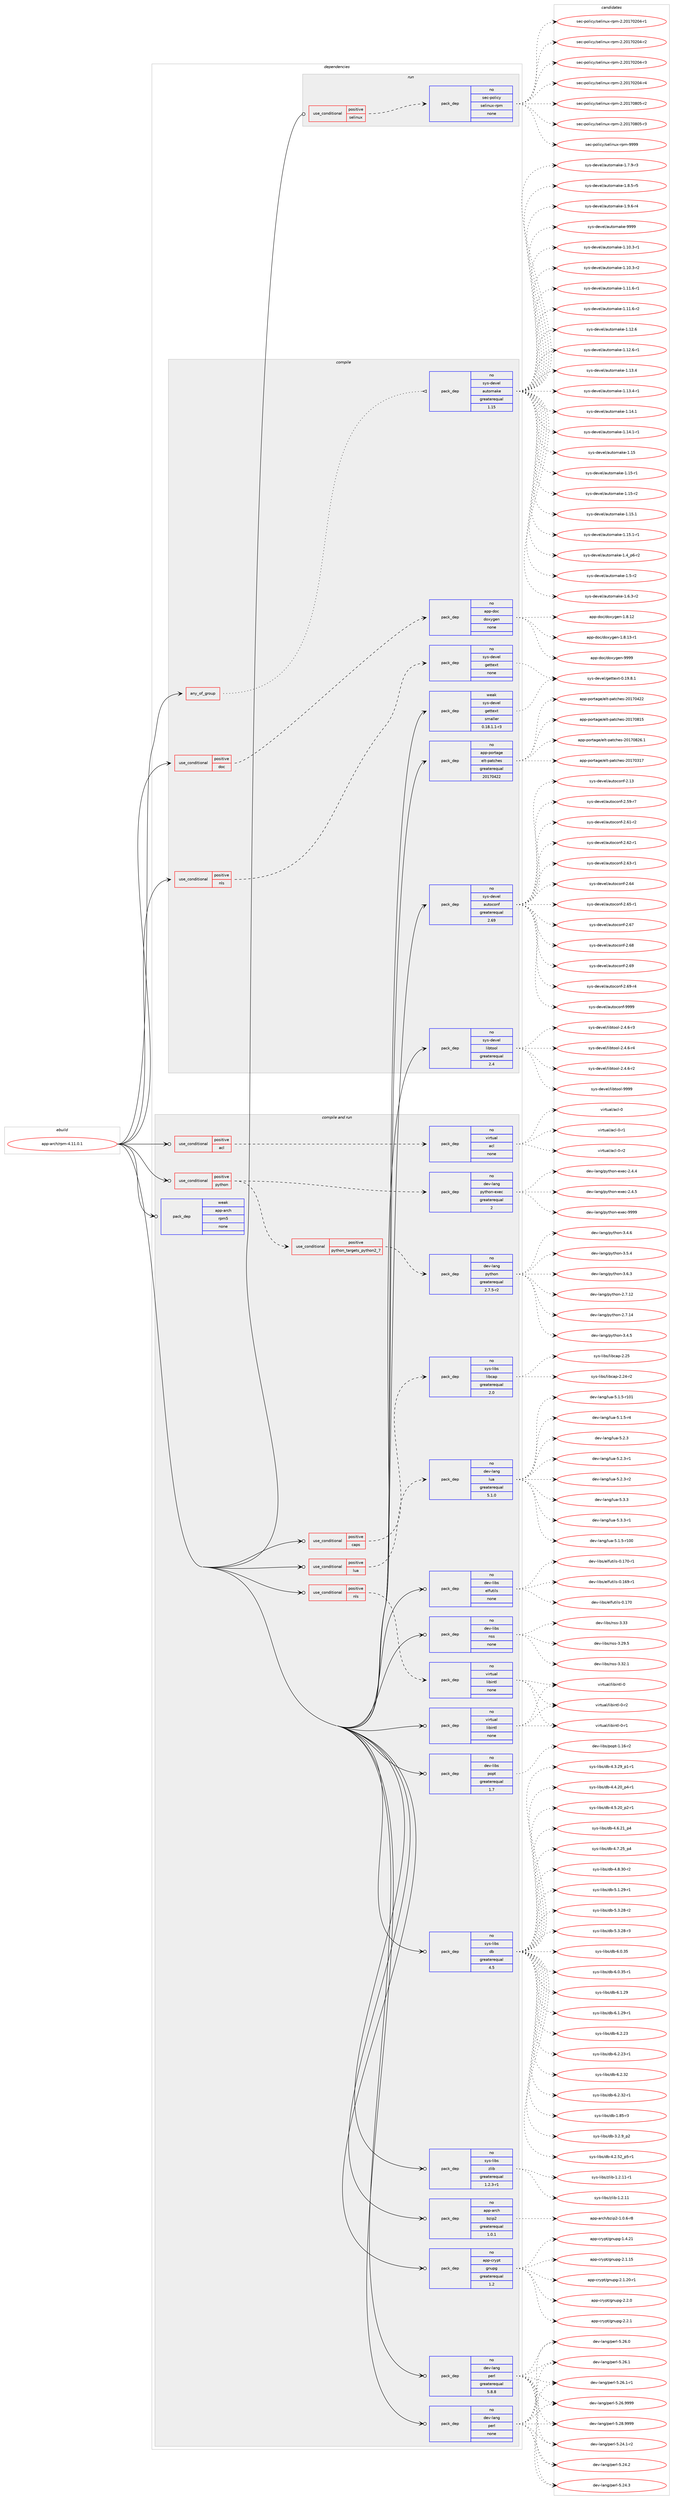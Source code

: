 digraph prolog {

# *************
# Graph options
# *************

newrank=true;
concentrate=true;
compound=true;
graph [rankdir=LR,fontname=Helvetica,fontsize=10,ranksep=1.5];#, ranksep=2.5, nodesep=0.2];
edge  [arrowhead=vee];
node  [fontname=Helvetica,fontsize=10];

# **********
# The ebuild
# **********

subgraph cluster_leftcol {
color=gray;
rank=same;
label=<<i>ebuild</i>>;
id [label="app-arch/rpm-4.11.0.1", color=red, width=4, href="../app-arch/rpm-4.11.0.1.svg"];
}

# ****************
# The dependencies
# ****************

subgraph cluster_midcol {
color=gray;
label=<<i>dependencies</i>>;
subgraph cluster_compile {
fillcolor="#eeeeee";
style=filled;
label=<<i>compile</i>>;
subgraph any150 {
dependency8577 [label=<<TABLE BORDER="0" CELLBORDER="1" CELLSPACING="0" CELLPADDING="4"><TR><TD CELLPADDING="10">any_of_group</TD></TR></TABLE>>, shape=none, color=red];subgraph pack6066 {
dependency8578 [label=<<TABLE BORDER="0" CELLBORDER="1" CELLSPACING="0" CELLPADDING="4" WIDTH="220"><TR><TD ROWSPAN="6" CELLPADDING="30">pack_dep</TD></TR><TR><TD WIDTH="110">no</TD></TR><TR><TD>sys-devel</TD></TR><TR><TD>automake</TD></TR><TR><TD>greaterequal</TD></TR><TR><TD>1.15</TD></TR></TABLE>>, shape=none, color=blue];
}
dependency8577:e -> dependency8578:w [weight=20,style="dotted",arrowhead="oinv"];
}
id:e -> dependency8577:w [weight=20,style="solid",arrowhead="vee"];
subgraph cond2357 {
dependency8579 [label=<<TABLE BORDER="0" CELLBORDER="1" CELLSPACING="0" CELLPADDING="4"><TR><TD ROWSPAN="3" CELLPADDING="10">use_conditional</TD></TR><TR><TD>positive</TD></TR><TR><TD>doc</TD></TR></TABLE>>, shape=none, color=red];
subgraph pack6067 {
dependency8580 [label=<<TABLE BORDER="0" CELLBORDER="1" CELLSPACING="0" CELLPADDING="4" WIDTH="220"><TR><TD ROWSPAN="6" CELLPADDING="30">pack_dep</TD></TR><TR><TD WIDTH="110">no</TD></TR><TR><TD>app-doc</TD></TR><TR><TD>doxygen</TD></TR><TR><TD>none</TD></TR><TR><TD></TD></TR></TABLE>>, shape=none, color=blue];
}
dependency8579:e -> dependency8580:w [weight=20,style="dashed",arrowhead="vee"];
}
id:e -> dependency8579:w [weight=20,style="solid",arrowhead="vee"];
subgraph cond2358 {
dependency8581 [label=<<TABLE BORDER="0" CELLBORDER="1" CELLSPACING="0" CELLPADDING="4"><TR><TD ROWSPAN="3" CELLPADDING="10">use_conditional</TD></TR><TR><TD>positive</TD></TR><TR><TD>nls</TD></TR></TABLE>>, shape=none, color=red];
subgraph pack6068 {
dependency8582 [label=<<TABLE BORDER="0" CELLBORDER="1" CELLSPACING="0" CELLPADDING="4" WIDTH="220"><TR><TD ROWSPAN="6" CELLPADDING="30">pack_dep</TD></TR><TR><TD WIDTH="110">no</TD></TR><TR><TD>sys-devel</TD></TR><TR><TD>gettext</TD></TR><TR><TD>none</TD></TR><TR><TD></TD></TR></TABLE>>, shape=none, color=blue];
}
dependency8581:e -> dependency8582:w [weight=20,style="dashed",arrowhead="vee"];
}
id:e -> dependency8581:w [weight=20,style="solid",arrowhead="vee"];
subgraph pack6069 {
dependency8583 [label=<<TABLE BORDER="0" CELLBORDER="1" CELLSPACING="0" CELLPADDING="4" WIDTH="220"><TR><TD ROWSPAN="6" CELLPADDING="30">pack_dep</TD></TR><TR><TD WIDTH="110">no</TD></TR><TR><TD>app-portage</TD></TR><TR><TD>elt-patches</TD></TR><TR><TD>greaterequal</TD></TR><TR><TD>20170422</TD></TR></TABLE>>, shape=none, color=blue];
}
id:e -> dependency8583:w [weight=20,style="solid",arrowhead="vee"];
subgraph pack6070 {
dependency8584 [label=<<TABLE BORDER="0" CELLBORDER="1" CELLSPACING="0" CELLPADDING="4" WIDTH="220"><TR><TD ROWSPAN="6" CELLPADDING="30">pack_dep</TD></TR><TR><TD WIDTH="110">no</TD></TR><TR><TD>sys-devel</TD></TR><TR><TD>autoconf</TD></TR><TR><TD>greaterequal</TD></TR><TR><TD>2.69</TD></TR></TABLE>>, shape=none, color=blue];
}
id:e -> dependency8584:w [weight=20,style="solid",arrowhead="vee"];
subgraph pack6071 {
dependency8585 [label=<<TABLE BORDER="0" CELLBORDER="1" CELLSPACING="0" CELLPADDING="4" WIDTH="220"><TR><TD ROWSPAN="6" CELLPADDING="30">pack_dep</TD></TR><TR><TD WIDTH="110">no</TD></TR><TR><TD>sys-devel</TD></TR><TR><TD>libtool</TD></TR><TR><TD>greaterequal</TD></TR><TR><TD>2.4</TD></TR></TABLE>>, shape=none, color=blue];
}
id:e -> dependency8585:w [weight=20,style="solid",arrowhead="vee"];
subgraph pack6072 {
dependency8586 [label=<<TABLE BORDER="0" CELLBORDER="1" CELLSPACING="0" CELLPADDING="4" WIDTH="220"><TR><TD ROWSPAN="6" CELLPADDING="30">pack_dep</TD></TR><TR><TD WIDTH="110">weak</TD></TR><TR><TD>sys-devel</TD></TR><TR><TD>gettext</TD></TR><TR><TD>smaller</TD></TR><TR><TD>0.18.1.1-r3</TD></TR></TABLE>>, shape=none, color=blue];
}
id:e -> dependency8586:w [weight=20,style="solid",arrowhead="vee"];
}
subgraph cluster_compileandrun {
fillcolor="#eeeeee";
style=filled;
label=<<i>compile and run</i>>;
subgraph cond2359 {
dependency8587 [label=<<TABLE BORDER="0" CELLBORDER="1" CELLSPACING="0" CELLPADDING="4"><TR><TD ROWSPAN="3" CELLPADDING="10">use_conditional</TD></TR><TR><TD>positive</TD></TR><TR><TD>acl</TD></TR></TABLE>>, shape=none, color=red];
subgraph pack6073 {
dependency8588 [label=<<TABLE BORDER="0" CELLBORDER="1" CELLSPACING="0" CELLPADDING="4" WIDTH="220"><TR><TD ROWSPAN="6" CELLPADDING="30">pack_dep</TD></TR><TR><TD WIDTH="110">no</TD></TR><TR><TD>virtual</TD></TR><TR><TD>acl</TD></TR><TR><TD>none</TD></TR><TR><TD></TD></TR></TABLE>>, shape=none, color=blue];
}
dependency8587:e -> dependency8588:w [weight=20,style="dashed",arrowhead="vee"];
}
id:e -> dependency8587:w [weight=20,style="solid",arrowhead="odotvee"];
subgraph cond2360 {
dependency8589 [label=<<TABLE BORDER="0" CELLBORDER="1" CELLSPACING="0" CELLPADDING="4"><TR><TD ROWSPAN="3" CELLPADDING="10">use_conditional</TD></TR><TR><TD>positive</TD></TR><TR><TD>caps</TD></TR></TABLE>>, shape=none, color=red];
subgraph pack6074 {
dependency8590 [label=<<TABLE BORDER="0" CELLBORDER="1" CELLSPACING="0" CELLPADDING="4" WIDTH="220"><TR><TD ROWSPAN="6" CELLPADDING="30">pack_dep</TD></TR><TR><TD WIDTH="110">no</TD></TR><TR><TD>sys-libs</TD></TR><TR><TD>libcap</TD></TR><TR><TD>greaterequal</TD></TR><TR><TD>2.0</TD></TR></TABLE>>, shape=none, color=blue];
}
dependency8589:e -> dependency8590:w [weight=20,style="dashed",arrowhead="vee"];
}
id:e -> dependency8589:w [weight=20,style="solid",arrowhead="odotvee"];
subgraph cond2361 {
dependency8591 [label=<<TABLE BORDER="0" CELLBORDER="1" CELLSPACING="0" CELLPADDING="4"><TR><TD ROWSPAN="3" CELLPADDING="10">use_conditional</TD></TR><TR><TD>positive</TD></TR><TR><TD>lua</TD></TR></TABLE>>, shape=none, color=red];
subgraph pack6075 {
dependency8592 [label=<<TABLE BORDER="0" CELLBORDER="1" CELLSPACING="0" CELLPADDING="4" WIDTH="220"><TR><TD ROWSPAN="6" CELLPADDING="30">pack_dep</TD></TR><TR><TD WIDTH="110">no</TD></TR><TR><TD>dev-lang</TD></TR><TR><TD>lua</TD></TR><TR><TD>greaterequal</TD></TR><TR><TD>5.1.0</TD></TR></TABLE>>, shape=none, color=blue];
}
dependency8591:e -> dependency8592:w [weight=20,style="dashed",arrowhead="vee"];
}
id:e -> dependency8591:w [weight=20,style="solid",arrowhead="odotvee"];
subgraph cond2362 {
dependency8593 [label=<<TABLE BORDER="0" CELLBORDER="1" CELLSPACING="0" CELLPADDING="4"><TR><TD ROWSPAN="3" CELLPADDING="10">use_conditional</TD></TR><TR><TD>positive</TD></TR><TR><TD>nls</TD></TR></TABLE>>, shape=none, color=red];
subgraph pack6076 {
dependency8594 [label=<<TABLE BORDER="0" CELLBORDER="1" CELLSPACING="0" CELLPADDING="4" WIDTH="220"><TR><TD ROWSPAN="6" CELLPADDING="30">pack_dep</TD></TR><TR><TD WIDTH="110">no</TD></TR><TR><TD>virtual</TD></TR><TR><TD>libintl</TD></TR><TR><TD>none</TD></TR><TR><TD></TD></TR></TABLE>>, shape=none, color=blue];
}
dependency8593:e -> dependency8594:w [weight=20,style="dashed",arrowhead="vee"];
}
id:e -> dependency8593:w [weight=20,style="solid",arrowhead="odotvee"];
subgraph cond2363 {
dependency8595 [label=<<TABLE BORDER="0" CELLBORDER="1" CELLSPACING="0" CELLPADDING="4"><TR><TD ROWSPAN="3" CELLPADDING="10">use_conditional</TD></TR><TR><TD>positive</TD></TR><TR><TD>python</TD></TR></TABLE>>, shape=none, color=red];
subgraph cond2364 {
dependency8596 [label=<<TABLE BORDER="0" CELLBORDER="1" CELLSPACING="0" CELLPADDING="4"><TR><TD ROWSPAN="3" CELLPADDING="10">use_conditional</TD></TR><TR><TD>positive</TD></TR><TR><TD>python_targets_python2_7</TD></TR></TABLE>>, shape=none, color=red];
subgraph pack6077 {
dependency8597 [label=<<TABLE BORDER="0" CELLBORDER="1" CELLSPACING="0" CELLPADDING="4" WIDTH="220"><TR><TD ROWSPAN="6" CELLPADDING="30">pack_dep</TD></TR><TR><TD WIDTH="110">no</TD></TR><TR><TD>dev-lang</TD></TR><TR><TD>python</TD></TR><TR><TD>greaterequal</TD></TR><TR><TD>2.7.5-r2</TD></TR></TABLE>>, shape=none, color=blue];
}
dependency8596:e -> dependency8597:w [weight=20,style="dashed",arrowhead="vee"];
}
dependency8595:e -> dependency8596:w [weight=20,style="dashed",arrowhead="vee"];
subgraph pack6078 {
dependency8598 [label=<<TABLE BORDER="0" CELLBORDER="1" CELLSPACING="0" CELLPADDING="4" WIDTH="220"><TR><TD ROWSPAN="6" CELLPADDING="30">pack_dep</TD></TR><TR><TD WIDTH="110">no</TD></TR><TR><TD>dev-lang</TD></TR><TR><TD>python-exec</TD></TR><TR><TD>greaterequal</TD></TR><TR><TD>2</TD></TR></TABLE>>, shape=none, color=blue];
}
dependency8595:e -> dependency8598:w [weight=20,style="dashed",arrowhead="vee"];
}
id:e -> dependency8595:w [weight=20,style="solid",arrowhead="odotvee"];
subgraph pack6079 {
dependency8599 [label=<<TABLE BORDER="0" CELLBORDER="1" CELLSPACING="0" CELLPADDING="4" WIDTH="220"><TR><TD ROWSPAN="6" CELLPADDING="30">pack_dep</TD></TR><TR><TD WIDTH="110">no</TD></TR><TR><TD>app-arch</TD></TR><TR><TD>bzip2</TD></TR><TR><TD>greaterequal</TD></TR><TR><TD>1.0.1</TD></TR></TABLE>>, shape=none, color=blue];
}
id:e -> dependency8599:w [weight=20,style="solid",arrowhead="odotvee"];
subgraph pack6080 {
dependency8600 [label=<<TABLE BORDER="0" CELLBORDER="1" CELLSPACING="0" CELLPADDING="4" WIDTH="220"><TR><TD ROWSPAN="6" CELLPADDING="30">pack_dep</TD></TR><TR><TD WIDTH="110">no</TD></TR><TR><TD>app-crypt</TD></TR><TR><TD>gnupg</TD></TR><TR><TD>greaterequal</TD></TR><TR><TD>1.2</TD></TR></TABLE>>, shape=none, color=blue];
}
id:e -> dependency8600:w [weight=20,style="solid",arrowhead="odotvee"];
subgraph pack6081 {
dependency8601 [label=<<TABLE BORDER="0" CELLBORDER="1" CELLSPACING="0" CELLPADDING="4" WIDTH="220"><TR><TD ROWSPAN="6" CELLPADDING="30">pack_dep</TD></TR><TR><TD WIDTH="110">no</TD></TR><TR><TD>dev-lang</TD></TR><TR><TD>perl</TD></TR><TR><TD>greaterequal</TD></TR><TR><TD>5.8.8</TD></TR></TABLE>>, shape=none, color=blue];
}
id:e -> dependency8601:w [weight=20,style="solid",arrowhead="odotvee"];
subgraph pack6082 {
dependency8602 [label=<<TABLE BORDER="0" CELLBORDER="1" CELLSPACING="0" CELLPADDING="4" WIDTH="220"><TR><TD ROWSPAN="6" CELLPADDING="30">pack_dep</TD></TR><TR><TD WIDTH="110">no</TD></TR><TR><TD>dev-lang</TD></TR><TR><TD>perl</TD></TR><TR><TD>none</TD></TR><TR><TD></TD></TR></TABLE>>, shape=none, color=blue];
}
id:e -> dependency8602:w [weight=20,style="solid",arrowhead="odotvee"];
subgraph pack6083 {
dependency8603 [label=<<TABLE BORDER="0" CELLBORDER="1" CELLSPACING="0" CELLPADDING="4" WIDTH="220"><TR><TD ROWSPAN="6" CELLPADDING="30">pack_dep</TD></TR><TR><TD WIDTH="110">no</TD></TR><TR><TD>dev-libs</TD></TR><TR><TD>elfutils</TD></TR><TR><TD>none</TD></TR><TR><TD></TD></TR></TABLE>>, shape=none, color=blue];
}
id:e -> dependency8603:w [weight=20,style="solid",arrowhead="odotvee"];
subgraph pack6084 {
dependency8604 [label=<<TABLE BORDER="0" CELLBORDER="1" CELLSPACING="0" CELLPADDING="4" WIDTH="220"><TR><TD ROWSPAN="6" CELLPADDING="30">pack_dep</TD></TR><TR><TD WIDTH="110">no</TD></TR><TR><TD>dev-libs</TD></TR><TR><TD>nss</TD></TR><TR><TD>none</TD></TR><TR><TD></TD></TR></TABLE>>, shape=none, color=blue];
}
id:e -> dependency8604:w [weight=20,style="solid",arrowhead="odotvee"];
subgraph pack6085 {
dependency8605 [label=<<TABLE BORDER="0" CELLBORDER="1" CELLSPACING="0" CELLPADDING="4" WIDTH="220"><TR><TD ROWSPAN="6" CELLPADDING="30">pack_dep</TD></TR><TR><TD WIDTH="110">no</TD></TR><TR><TD>dev-libs</TD></TR><TR><TD>popt</TD></TR><TR><TD>greaterequal</TD></TR><TR><TD>1.7</TD></TR></TABLE>>, shape=none, color=blue];
}
id:e -> dependency8605:w [weight=20,style="solid",arrowhead="odotvee"];
subgraph pack6086 {
dependency8606 [label=<<TABLE BORDER="0" CELLBORDER="1" CELLSPACING="0" CELLPADDING="4" WIDTH="220"><TR><TD ROWSPAN="6" CELLPADDING="30">pack_dep</TD></TR><TR><TD WIDTH="110">no</TD></TR><TR><TD>sys-libs</TD></TR><TR><TD>db</TD></TR><TR><TD>greaterequal</TD></TR><TR><TD>4.5</TD></TR></TABLE>>, shape=none, color=blue];
}
id:e -> dependency8606:w [weight=20,style="solid",arrowhead="odotvee"];
subgraph pack6087 {
dependency8607 [label=<<TABLE BORDER="0" CELLBORDER="1" CELLSPACING="0" CELLPADDING="4" WIDTH="220"><TR><TD ROWSPAN="6" CELLPADDING="30">pack_dep</TD></TR><TR><TD WIDTH="110">no</TD></TR><TR><TD>sys-libs</TD></TR><TR><TD>zlib</TD></TR><TR><TD>greaterequal</TD></TR><TR><TD>1.2.3-r1</TD></TR></TABLE>>, shape=none, color=blue];
}
id:e -> dependency8607:w [weight=20,style="solid",arrowhead="odotvee"];
subgraph pack6088 {
dependency8608 [label=<<TABLE BORDER="0" CELLBORDER="1" CELLSPACING="0" CELLPADDING="4" WIDTH="220"><TR><TD ROWSPAN="6" CELLPADDING="30">pack_dep</TD></TR><TR><TD WIDTH="110">no</TD></TR><TR><TD>virtual</TD></TR><TR><TD>libintl</TD></TR><TR><TD>none</TD></TR><TR><TD></TD></TR></TABLE>>, shape=none, color=blue];
}
id:e -> dependency8608:w [weight=20,style="solid",arrowhead="odotvee"];
subgraph pack6089 {
dependency8609 [label=<<TABLE BORDER="0" CELLBORDER="1" CELLSPACING="0" CELLPADDING="4" WIDTH="220"><TR><TD ROWSPAN="6" CELLPADDING="30">pack_dep</TD></TR><TR><TD WIDTH="110">weak</TD></TR><TR><TD>app-arch</TD></TR><TR><TD>rpm5</TD></TR><TR><TD>none</TD></TR><TR><TD></TD></TR></TABLE>>, shape=none, color=blue];
}
id:e -> dependency8609:w [weight=20,style="solid",arrowhead="odotvee"];
}
subgraph cluster_run {
fillcolor="#eeeeee";
style=filled;
label=<<i>run</i>>;
subgraph cond2365 {
dependency8610 [label=<<TABLE BORDER="0" CELLBORDER="1" CELLSPACING="0" CELLPADDING="4"><TR><TD ROWSPAN="3" CELLPADDING="10">use_conditional</TD></TR><TR><TD>positive</TD></TR><TR><TD>selinux</TD></TR></TABLE>>, shape=none, color=red];
subgraph pack6090 {
dependency8611 [label=<<TABLE BORDER="0" CELLBORDER="1" CELLSPACING="0" CELLPADDING="4" WIDTH="220"><TR><TD ROWSPAN="6" CELLPADDING="30">pack_dep</TD></TR><TR><TD WIDTH="110">no</TD></TR><TR><TD>sec-policy</TD></TR><TR><TD>selinux-rpm</TD></TR><TR><TD>none</TD></TR><TR><TD></TD></TR></TABLE>>, shape=none, color=blue];
}
dependency8610:e -> dependency8611:w [weight=20,style="dashed",arrowhead="vee"];
}
id:e -> dependency8610:w [weight=20,style="solid",arrowhead="odot"];
}
}

# **************
# The candidates
# **************

subgraph cluster_choices {
rank=same;
color=gray;
label=<<i>candidates</i>>;

subgraph choice6066 {
color=black;
nodesep=1;
choice11512111545100101118101108479711711611110997107101454946494846514511449 [label="sys-devel/automake-1.10.3-r1", color=red, width=4,href="../sys-devel/automake-1.10.3-r1.svg"];
choice11512111545100101118101108479711711611110997107101454946494846514511450 [label="sys-devel/automake-1.10.3-r2", color=red, width=4,href="../sys-devel/automake-1.10.3-r2.svg"];
choice11512111545100101118101108479711711611110997107101454946494946544511449 [label="sys-devel/automake-1.11.6-r1", color=red, width=4,href="../sys-devel/automake-1.11.6-r1.svg"];
choice11512111545100101118101108479711711611110997107101454946494946544511450 [label="sys-devel/automake-1.11.6-r2", color=red, width=4,href="../sys-devel/automake-1.11.6-r2.svg"];
choice1151211154510010111810110847971171161111099710710145494649504654 [label="sys-devel/automake-1.12.6", color=red, width=4,href="../sys-devel/automake-1.12.6.svg"];
choice11512111545100101118101108479711711611110997107101454946495046544511449 [label="sys-devel/automake-1.12.6-r1", color=red, width=4,href="../sys-devel/automake-1.12.6-r1.svg"];
choice1151211154510010111810110847971171161111099710710145494649514652 [label="sys-devel/automake-1.13.4", color=red, width=4,href="../sys-devel/automake-1.13.4.svg"];
choice11512111545100101118101108479711711611110997107101454946495146524511449 [label="sys-devel/automake-1.13.4-r1", color=red, width=4,href="../sys-devel/automake-1.13.4-r1.svg"];
choice1151211154510010111810110847971171161111099710710145494649524649 [label="sys-devel/automake-1.14.1", color=red, width=4,href="../sys-devel/automake-1.14.1.svg"];
choice11512111545100101118101108479711711611110997107101454946495246494511449 [label="sys-devel/automake-1.14.1-r1", color=red, width=4,href="../sys-devel/automake-1.14.1-r1.svg"];
choice115121115451001011181011084797117116111109971071014549464953 [label="sys-devel/automake-1.15", color=red, width=4,href="../sys-devel/automake-1.15.svg"];
choice1151211154510010111810110847971171161111099710710145494649534511449 [label="sys-devel/automake-1.15-r1", color=red, width=4,href="../sys-devel/automake-1.15-r1.svg"];
choice1151211154510010111810110847971171161111099710710145494649534511450 [label="sys-devel/automake-1.15-r2", color=red, width=4,href="../sys-devel/automake-1.15-r2.svg"];
choice1151211154510010111810110847971171161111099710710145494649534649 [label="sys-devel/automake-1.15.1", color=red, width=4,href="../sys-devel/automake-1.15.1.svg"];
choice11512111545100101118101108479711711611110997107101454946495346494511449 [label="sys-devel/automake-1.15.1-r1", color=red, width=4,href="../sys-devel/automake-1.15.1-r1.svg"];
choice115121115451001011181011084797117116111109971071014549465295112544511450 [label="sys-devel/automake-1.4_p6-r2", color=red, width=4,href="../sys-devel/automake-1.4_p6-r2.svg"];
choice11512111545100101118101108479711711611110997107101454946534511450 [label="sys-devel/automake-1.5-r2", color=red, width=4,href="../sys-devel/automake-1.5-r2.svg"];
choice115121115451001011181011084797117116111109971071014549465446514511450 [label="sys-devel/automake-1.6.3-r2", color=red, width=4,href="../sys-devel/automake-1.6.3-r2.svg"];
choice115121115451001011181011084797117116111109971071014549465546574511451 [label="sys-devel/automake-1.7.9-r3", color=red, width=4,href="../sys-devel/automake-1.7.9-r3.svg"];
choice115121115451001011181011084797117116111109971071014549465646534511453 [label="sys-devel/automake-1.8.5-r5", color=red, width=4,href="../sys-devel/automake-1.8.5-r5.svg"];
choice115121115451001011181011084797117116111109971071014549465746544511452 [label="sys-devel/automake-1.9.6-r4", color=red, width=4,href="../sys-devel/automake-1.9.6-r4.svg"];
choice115121115451001011181011084797117116111109971071014557575757 [label="sys-devel/automake-9999", color=red, width=4,href="../sys-devel/automake-9999.svg"];
dependency8578:e -> choice11512111545100101118101108479711711611110997107101454946494846514511449:w [style=dotted,weight="100"];
dependency8578:e -> choice11512111545100101118101108479711711611110997107101454946494846514511450:w [style=dotted,weight="100"];
dependency8578:e -> choice11512111545100101118101108479711711611110997107101454946494946544511449:w [style=dotted,weight="100"];
dependency8578:e -> choice11512111545100101118101108479711711611110997107101454946494946544511450:w [style=dotted,weight="100"];
dependency8578:e -> choice1151211154510010111810110847971171161111099710710145494649504654:w [style=dotted,weight="100"];
dependency8578:e -> choice11512111545100101118101108479711711611110997107101454946495046544511449:w [style=dotted,weight="100"];
dependency8578:e -> choice1151211154510010111810110847971171161111099710710145494649514652:w [style=dotted,weight="100"];
dependency8578:e -> choice11512111545100101118101108479711711611110997107101454946495146524511449:w [style=dotted,weight="100"];
dependency8578:e -> choice1151211154510010111810110847971171161111099710710145494649524649:w [style=dotted,weight="100"];
dependency8578:e -> choice11512111545100101118101108479711711611110997107101454946495246494511449:w [style=dotted,weight="100"];
dependency8578:e -> choice115121115451001011181011084797117116111109971071014549464953:w [style=dotted,weight="100"];
dependency8578:e -> choice1151211154510010111810110847971171161111099710710145494649534511449:w [style=dotted,weight="100"];
dependency8578:e -> choice1151211154510010111810110847971171161111099710710145494649534511450:w [style=dotted,weight="100"];
dependency8578:e -> choice1151211154510010111810110847971171161111099710710145494649534649:w [style=dotted,weight="100"];
dependency8578:e -> choice11512111545100101118101108479711711611110997107101454946495346494511449:w [style=dotted,weight="100"];
dependency8578:e -> choice115121115451001011181011084797117116111109971071014549465295112544511450:w [style=dotted,weight="100"];
dependency8578:e -> choice11512111545100101118101108479711711611110997107101454946534511450:w [style=dotted,weight="100"];
dependency8578:e -> choice115121115451001011181011084797117116111109971071014549465446514511450:w [style=dotted,weight="100"];
dependency8578:e -> choice115121115451001011181011084797117116111109971071014549465546574511451:w [style=dotted,weight="100"];
dependency8578:e -> choice115121115451001011181011084797117116111109971071014549465646534511453:w [style=dotted,weight="100"];
dependency8578:e -> choice115121115451001011181011084797117116111109971071014549465746544511452:w [style=dotted,weight="100"];
dependency8578:e -> choice115121115451001011181011084797117116111109971071014557575757:w [style=dotted,weight="100"];
}
subgraph choice6067 {
color=black;
nodesep=1;
choice9711211245100111994710011112012110310111045494656464950 [label="app-doc/doxygen-1.8.12", color=red, width=4,href="../app-doc/doxygen-1.8.12.svg"];
choice97112112451001119947100111120121103101110454946564649514511449 [label="app-doc/doxygen-1.8.13-r1", color=red, width=4,href="../app-doc/doxygen-1.8.13-r1.svg"];
choice971121124510011199471001111201211031011104557575757 [label="app-doc/doxygen-9999", color=red, width=4,href="../app-doc/doxygen-9999.svg"];
dependency8580:e -> choice9711211245100111994710011112012110310111045494656464950:w [style=dotted,weight="100"];
dependency8580:e -> choice97112112451001119947100111120121103101110454946564649514511449:w [style=dotted,weight="100"];
dependency8580:e -> choice971121124510011199471001111201211031011104557575757:w [style=dotted,weight="100"];
}
subgraph choice6068 {
color=black;
nodesep=1;
choice1151211154510010111810110847103101116116101120116454846495746564649 [label="sys-devel/gettext-0.19.8.1", color=red, width=4,href="../sys-devel/gettext-0.19.8.1.svg"];
dependency8582:e -> choice1151211154510010111810110847103101116116101120116454846495746564649:w [style=dotted,weight="100"];
}
subgraph choice6069 {
color=black;
nodesep=1;
choice97112112451121111141169710310147101108116451129711699104101115455048495548514955 [label="app-portage/elt-patches-20170317", color=red, width=4,href="../app-portage/elt-patches-20170317.svg"];
choice97112112451121111141169710310147101108116451129711699104101115455048495548525050 [label="app-portage/elt-patches-20170422", color=red, width=4,href="../app-portage/elt-patches-20170422.svg"];
choice97112112451121111141169710310147101108116451129711699104101115455048495548564953 [label="app-portage/elt-patches-20170815", color=red, width=4,href="../app-portage/elt-patches-20170815.svg"];
choice971121124511211111411697103101471011081164511297116991041011154550484955485650544649 [label="app-portage/elt-patches-20170826.1", color=red, width=4,href="../app-portage/elt-patches-20170826.1.svg"];
dependency8583:e -> choice97112112451121111141169710310147101108116451129711699104101115455048495548514955:w [style=dotted,weight="100"];
dependency8583:e -> choice97112112451121111141169710310147101108116451129711699104101115455048495548525050:w [style=dotted,weight="100"];
dependency8583:e -> choice97112112451121111141169710310147101108116451129711699104101115455048495548564953:w [style=dotted,weight="100"];
dependency8583:e -> choice971121124511211111411697103101471011081164511297116991041011154550484955485650544649:w [style=dotted,weight="100"];
}
subgraph choice6070 {
color=black;
nodesep=1;
choice115121115451001011181011084797117116111991111101024550464951 [label="sys-devel/autoconf-2.13", color=red, width=4,href="../sys-devel/autoconf-2.13.svg"];
choice1151211154510010111810110847971171161119911111010245504653574511455 [label="sys-devel/autoconf-2.59-r7", color=red, width=4,href="../sys-devel/autoconf-2.59-r7.svg"];
choice1151211154510010111810110847971171161119911111010245504654494511450 [label="sys-devel/autoconf-2.61-r2", color=red, width=4,href="../sys-devel/autoconf-2.61-r2.svg"];
choice1151211154510010111810110847971171161119911111010245504654504511449 [label="sys-devel/autoconf-2.62-r1", color=red, width=4,href="../sys-devel/autoconf-2.62-r1.svg"];
choice1151211154510010111810110847971171161119911111010245504654514511449 [label="sys-devel/autoconf-2.63-r1", color=red, width=4,href="../sys-devel/autoconf-2.63-r1.svg"];
choice115121115451001011181011084797117116111991111101024550465452 [label="sys-devel/autoconf-2.64", color=red, width=4,href="../sys-devel/autoconf-2.64.svg"];
choice1151211154510010111810110847971171161119911111010245504654534511449 [label="sys-devel/autoconf-2.65-r1", color=red, width=4,href="../sys-devel/autoconf-2.65-r1.svg"];
choice115121115451001011181011084797117116111991111101024550465455 [label="sys-devel/autoconf-2.67", color=red, width=4,href="../sys-devel/autoconf-2.67.svg"];
choice115121115451001011181011084797117116111991111101024550465456 [label="sys-devel/autoconf-2.68", color=red, width=4,href="../sys-devel/autoconf-2.68.svg"];
choice115121115451001011181011084797117116111991111101024550465457 [label="sys-devel/autoconf-2.69", color=red, width=4,href="../sys-devel/autoconf-2.69.svg"];
choice1151211154510010111810110847971171161119911111010245504654574511452 [label="sys-devel/autoconf-2.69-r4", color=red, width=4,href="../sys-devel/autoconf-2.69-r4.svg"];
choice115121115451001011181011084797117116111991111101024557575757 [label="sys-devel/autoconf-9999", color=red, width=4,href="../sys-devel/autoconf-9999.svg"];
dependency8584:e -> choice115121115451001011181011084797117116111991111101024550464951:w [style=dotted,weight="100"];
dependency8584:e -> choice1151211154510010111810110847971171161119911111010245504653574511455:w [style=dotted,weight="100"];
dependency8584:e -> choice1151211154510010111810110847971171161119911111010245504654494511450:w [style=dotted,weight="100"];
dependency8584:e -> choice1151211154510010111810110847971171161119911111010245504654504511449:w [style=dotted,weight="100"];
dependency8584:e -> choice1151211154510010111810110847971171161119911111010245504654514511449:w [style=dotted,weight="100"];
dependency8584:e -> choice115121115451001011181011084797117116111991111101024550465452:w [style=dotted,weight="100"];
dependency8584:e -> choice1151211154510010111810110847971171161119911111010245504654534511449:w [style=dotted,weight="100"];
dependency8584:e -> choice115121115451001011181011084797117116111991111101024550465455:w [style=dotted,weight="100"];
dependency8584:e -> choice115121115451001011181011084797117116111991111101024550465456:w [style=dotted,weight="100"];
dependency8584:e -> choice115121115451001011181011084797117116111991111101024550465457:w [style=dotted,weight="100"];
dependency8584:e -> choice1151211154510010111810110847971171161119911111010245504654574511452:w [style=dotted,weight="100"];
dependency8584:e -> choice115121115451001011181011084797117116111991111101024557575757:w [style=dotted,weight="100"];
}
subgraph choice6071 {
color=black;
nodesep=1;
choice1151211154510010111810110847108105981161111111084550465246544511450 [label="sys-devel/libtool-2.4.6-r2", color=red, width=4,href="../sys-devel/libtool-2.4.6-r2.svg"];
choice1151211154510010111810110847108105981161111111084550465246544511451 [label="sys-devel/libtool-2.4.6-r3", color=red, width=4,href="../sys-devel/libtool-2.4.6-r3.svg"];
choice1151211154510010111810110847108105981161111111084550465246544511452 [label="sys-devel/libtool-2.4.6-r4", color=red, width=4,href="../sys-devel/libtool-2.4.6-r4.svg"];
choice1151211154510010111810110847108105981161111111084557575757 [label="sys-devel/libtool-9999", color=red, width=4,href="../sys-devel/libtool-9999.svg"];
dependency8585:e -> choice1151211154510010111810110847108105981161111111084550465246544511450:w [style=dotted,weight="100"];
dependency8585:e -> choice1151211154510010111810110847108105981161111111084550465246544511451:w [style=dotted,weight="100"];
dependency8585:e -> choice1151211154510010111810110847108105981161111111084550465246544511452:w [style=dotted,weight="100"];
dependency8585:e -> choice1151211154510010111810110847108105981161111111084557575757:w [style=dotted,weight="100"];
}
subgraph choice6072 {
color=black;
nodesep=1;
choice1151211154510010111810110847103101116116101120116454846495746564649 [label="sys-devel/gettext-0.19.8.1", color=red, width=4,href="../sys-devel/gettext-0.19.8.1.svg"];
dependency8586:e -> choice1151211154510010111810110847103101116116101120116454846495746564649:w [style=dotted,weight="100"];
}
subgraph choice6073 {
color=black;
nodesep=1;
choice118105114116117971084797991084548 [label="virtual/acl-0", color=red, width=4,href="../virtual/acl-0.svg"];
choice1181051141161179710847979910845484511449 [label="virtual/acl-0-r1", color=red, width=4,href="../virtual/acl-0-r1.svg"];
choice1181051141161179710847979910845484511450 [label="virtual/acl-0-r2", color=red, width=4,href="../virtual/acl-0-r2.svg"];
dependency8588:e -> choice118105114116117971084797991084548:w [style=dotted,weight="100"];
dependency8588:e -> choice1181051141161179710847979910845484511449:w [style=dotted,weight="100"];
dependency8588:e -> choice1181051141161179710847979910845484511450:w [style=dotted,weight="100"];
}
subgraph choice6074 {
color=black;
nodesep=1;
choice11512111545108105981154710810598999711245504650524511450 [label="sys-libs/libcap-2.24-r2", color=red, width=4,href="../sys-libs/libcap-2.24-r2.svg"];
choice1151211154510810598115471081059899971124550465053 [label="sys-libs/libcap-2.25", color=red, width=4,href="../sys-libs/libcap-2.25.svg"];
dependency8590:e -> choice11512111545108105981154710810598999711245504650524511450:w [style=dotted,weight="100"];
dependency8590:e -> choice1151211154510810598115471081059899971124550465053:w [style=dotted,weight="100"];
}
subgraph choice6075 {
color=black;
nodesep=1;
choice1001011184510897110103471081179745534649465345114494848 [label="dev-lang/lua-5.1.5-r100", color=red, width=4,href="../dev-lang/lua-5.1.5-r100.svg"];
choice1001011184510897110103471081179745534649465345114494849 [label="dev-lang/lua-5.1.5-r101", color=red, width=4,href="../dev-lang/lua-5.1.5-r101.svg"];
choice100101118451089711010347108117974553464946534511452 [label="dev-lang/lua-5.1.5-r4", color=red, width=4,href="../dev-lang/lua-5.1.5-r4.svg"];
choice10010111845108971101034710811797455346504651 [label="dev-lang/lua-5.2.3", color=red, width=4,href="../dev-lang/lua-5.2.3.svg"];
choice100101118451089711010347108117974553465046514511449 [label="dev-lang/lua-5.2.3-r1", color=red, width=4,href="../dev-lang/lua-5.2.3-r1.svg"];
choice100101118451089711010347108117974553465046514511450 [label="dev-lang/lua-5.2.3-r2", color=red, width=4,href="../dev-lang/lua-5.2.3-r2.svg"];
choice10010111845108971101034710811797455346514651 [label="dev-lang/lua-5.3.3", color=red, width=4,href="../dev-lang/lua-5.3.3.svg"];
choice100101118451089711010347108117974553465146514511449 [label="dev-lang/lua-5.3.3-r1", color=red, width=4,href="../dev-lang/lua-5.3.3-r1.svg"];
dependency8592:e -> choice1001011184510897110103471081179745534649465345114494848:w [style=dotted,weight="100"];
dependency8592:e -> choice1001011184510897110103471081179745534649465345114494849:w [style=dotted,weight="100"];
dependency8592:e -> choice100101118451089711010347108117974553464946534511452:w [style=dotted,weight="100"];
dependency8592:e -> choice10010111845108971101034710811797455346504651:w [style=dotted,weight="100"];
dependency8592:e -> choice100101118451089711010347108117974553465046514511449:w [style=dotted,weight="100"];
dependency8592:e -> choice100101118451089711010347108117974553465046514511450:w [style=dotted,weight="100"];
dependency8592:e -> choice10010111845108971101034710811797455346514651:w [style=dotted,weight="100"];
dependency8592:e -> choice100101118451089711010347108117974553465146514511449:w [style=dotted,weight="100"];
}
subgraph choice6076 {
color=black;
nodesep=1;
choice1181051141161179710847108105981051101161084548 [label="virtual/libintl-0", color=red, width=4,href="../virtual/libintl-0.svg"];
choice11810511411611797108471081059810511011610845484511449 [label="virtual/libintl-0-r1", color=red, width=4,href="../virtual/libintl-0-r1.svg"];
choice11810511411611797108471081059810511011610845484511450 [label="virtual/libintl-0-r2", color=red, width=4,href="../virtual/libintl-0-r2.svg"];
dependency8594:e -> choice1181051141161179710847108105981051101161084548:w [style=dotted,weight="100"];
dependency8594:e -> choice11810511411611797108471081059810511011610845484511449:w [style=dotted,weight="100"];
dependency8594:e -> choice11810511411611797108471081059810511011610845484511450:w [style=dotted,weight="100"];
}
subgraph choice6077 {
color=black;
nodesep=1;
choice10010111845108971101034711212111610411111045504655464950 [label="dev-lang/python-2.7.12", color=red, width=4,href="../dev-lang/python-2.7.12.svg"];
choice10010111845108971101034711212111610411111045504655464952 [label="dev-lang/python-2.7.14", color=red, width=4,href="../dev-lang/python-2.7.14.svg"];
choice100101118451089711010347112121116104111110455146524653 [label="dev-lang/python-3.4.5", color=red, width=4,href="../dev-lang/python-3.4.5.svg"];
choice100101118451089711010347112121116104111110455146524654 [label="dev-lang/python-3.4.6", color=red, width=4,href="../dev-lang/python-3.4.6.svg"];
choice100101118451089711010347112121116104111110455146534652 [label="dev-lang/python-3.5.4", color=red, width=4,href="../dev-lang/python-3.5.4.svg"];
choice100101118451089711010347112121116104111110455146544651 [label="dev-lang/python-3.6.3", color=red, width=4,href="../dev-lang/python-3.6.3.svg"];
dependency8597:e -> choice10010111845108971101034711212111610411111045504655464950:w [style=dotted,weight="100"];
dependency8597:e -> choice10010111845108971101034711212111610411111045504655464952:w [style=dotted,weight="100"];
dependency8597:e -> choice100101118451089711010347112121116104111110455146524653:w [style=dotted,weight="100"];
dependency8597:e -> choice100101118451089711010347112121116104111110455146524654:w [style=dotted,weight="100"];
dependency8597:e -> choice100101118451089711010347112121116104111110455146534652:w [style=dotted,weight="100"];
dependency8597:e -> choice100101118451089711010347112121116104111110455146544651:w [style=dotted,weight="100"];
}
subgraph choice6078 {
color=black;
nodesep=1;
choice1001011184510897110103471121211161041111104510112010199455046524652 [label="dev-lang/python-exec-2.4.4", color=red, width=4,href="../dev-lang/python-exec-2.4.4.svg"];
choice1001011184510897110103471121211161041111104510112010199455046524653 [label="dev-lang/python-exec-2.4.5", color=red, width=4,href="../dev-lang/python-exec-2.4.5.svg"];
choice10010111845108971101034711212111610411111045101120101994557575757 [label="dev-lang/python-exec-9999", color=red, width=4,href="../dev-lang/python-exec-9999.svg"];
dependency8598:e -> choice1001011184510897110103471121211161041111104510112010199455046524652:w [style=dotted,weight="100"];
dependency8598:e -> choice1001011184510897110103471121211161041111104510112010199455046524653:w [style=dotted,weight="100"];
dependency8598:e -> choice10010111845108971101034711212111610411111045101120101994557575757:w [style=dotted,weight="100"];
}
subgraph choice6079 {
color=black;
nodesep=1;
choice971121124597114991044798122105112504549464846544511456 [label="app-arch/bzip2-1.0.6-r8", color=red, width=4,href="../app-arch/bzip2-1.0.6-r8.svg"];
dependency8599:e -> choice971121124597114991044798122105112504549464846544511456:w [style=dotted,weight="100"];
}
subgraph choice6080 {
color=black;
nodesep=1;
choice9711211245991141211121164710311011711210345494652465049 [label="app-crypt/gnupg-1.4.21", color=red, width=4,href="../app-crypt/gnupg-1.4.21.svg"];
choice9711211245991141211121164710311011711210345504649464953 [label="app-crypt/gnupg-2.1.15", color=red, width=4,href="../app-crypt/gnupg-2.1.15.svg"];
choice97112112459911412111211647103110117112103455046494650484511449 [label="app-crypt/gnupg-2.1.20-r1", color=red, width=4,href="../app-crypt/gnupg-2.1.20-r1.svg"];
choice97112112459911412111211647103110117112103455046504648 [label="app-crypt/gnupg-2.2.0", color=red, width=4,href="../app-crypt/gnupg-2.2.0.svg"];
choice97112112459911412111211647103110117112103455046504649 [label="app-crypt/gnupg-2.2.1", color=red, width=4,href="../app-crypt/gnupg-2.2.1.svg"];
dependency8600:e -> choice9711211245991141211121164710311011711210345494652465049:w [style=dotted,weight="100"];
dependency8600:e -> choice9711211245991141211121164710311011711210345504649464953:w [style=dotted,weight="100"];
dependency8600:e -> choice97112112459911412111211647103110117112103455046494650484511449:w [style=dotted,weight="100"];
dependency8600:e -> choice97112112459911412111211647103110117112103455046504648:w [style=dotted,weight="100"];
dependency8600:e -> choice97112112459911412111211647103110117112103455046504649:w [style=dotted,weight="100"];
}
subgraph choice6081 {
color=black;
nodesep=1;
choice100101118451089711010347112101114108455346505246494511450 [label="dev-lang/perl-5.24.1-r2", color=red, width=4,href="../dev-lang/perl-5.24.1-r2.svg"];
choice10010111845108971101034711210111410845534650524650 [label="dev-lang/perl-5.24.2", color=red, width=4,href="../dev-lang/perl-5.24.2.svg"];
choice10010111845108971101034711210111410845534650524651 [label="dev-lang/perl-5.24.3", color=red, width=4,href="../dev-lang/perl-5.24.3.svg"];
choice10010111845108971101034711210111410845534650544648 [label="dev-lang/perl-5.26.0", color=red, width=4,href="../dev-lang/perl-5.26.0.svg"];
choice10010111845108971101034711210111410845534650544649 [label="dev-lang/perl-5.26.1", color=red, width=4,href="../dev-lang/perl-5.26.1.svg"];
choice100101118451089711010347112101114108455346505446494511449 [label="dev-lang/perl-5.26.1-r1", color=red, width=4,href="../dev-lang/perl-5.26.1-r1.svg"];
choice10010111845108971101034711210111410845534650544657575757 [label="dev-lang/perl-5.26.9999", color=red, width=4,href="../dev-lang/perl-5.26.9999.svg"];
choice10010111845108971101034711210111410845534650564657575757 [label="dev-lang/perl-5.28.9999", color=red, width=4,href="../dev-lang/perl-5.28.9999.svg"];
dependency8601:e -> choice100101118451089711010347112101114108455346505246494511450:w [style=dotted,weight="100"];
dependency8601:e -> choice10010111845108971101034711210111410845534650524650:w [style=dotted,weight="100"];
dependency8601:e -> choice10010111845108971101034711210111410845534650524651:w [style=dotted,weight="100"];
dependency8601:e -> choice10010111845108971101034711210111410845534650544648:w [style=dotted,weight="100"];
dependency8601:e -> choice10010111845108971101034711210111410845534650544649:w [style=dotted,weight="100"];
dependency8601:e -> choice100101118451089711010347112101114108455346505446494511449:w [style=dotted,weight="100"];
dependency8601:e -> choice10010111845108971101034711210111410845534650544657575757:w [style=dotted,weight="100"];
dependency8601:e -> choice10010111845108971101034711210111410845534650564657575757:w [style=dotted,weight="100"];
}
subgraph choice6082 {
color=black;
nodesep=1;
choice100101118451089711010347112101114108455346505246494511450 [label="dev-lang/perl-5.24.1-r2", color=red, width=4,href="../dev-lang/perl-5.24.1-r2.svg"];
choice10010111845108971101034711210111410845534650524650 [label="dev-lang/perl-5.24.2", color=red, width=4,href="../dev-lang/perl-5.24.2.svg"];
choice10010111845108971101034711210111410845534650524651 [label="dev-lang/perl-5.24.3", color=red, width=4,href="../dev-lang/perl-5.24.3.svg"];
choice10010111845108971101034711210111410845534650544648 [label="dev-lang/perl-5.26.0", color=red, width=4,href="../dev-lang/perl-5.26.0.svg"];
choice10010111845108971101034711210111410845534650544649 [label="dev-lang/perl-5.26.1", color=red, width=4,href="../dev-lang/perl-5.26.1.svg"];
choice100101118451089711010347112101114108455346505446494511449 [label="dev-lang/perl-5.26.1-r1", color=red, width=4,href="../dev-lang/perl-5.26.1-r1.svg"];
choice10010111845108971101034711210111410845534650544657575757 [label="dev-lang/perl-5.26.9999", color=red, width=4,href="../dev-lang/perl-5.26.9999.svg"];
choice10010111845108971101034711210111410845534650564657575757 [label="dev-lang/perl-5.28.9999", color=red, width=4,href="../dev-lang/perl-5.28.9999.svg"];
dependency8602:e -> choice100101118451089711010347112101114108455346505246494511450:w [style=dotted,weight="100"];
dependency8602:e -> choice10010111845108971101034711210111410845534650524650:w [style=dotted,weight="100"];
dependency8602:e -> choice10010111845108971101034711210111410845534650524651:w [style=dotted,weight="100"];
dependency8602:e -> choice10010111845108971101034711210111410845534650544648:w [style=dotted,weight="100"];
dependency8602:e -> choice10010111845108971101034711210111410845534650544649:w [style=dotted,weight="100"];
dependency8602:e -> choice100101118451089711010347112101114108455346505446494511449:w [style=dotted,weight="100"];
dependency8602:e -> choice10010111845108971101034711210111410845534650544657575757:w [style=dotted,weight="100"];
dependency8602:e -> choice10010111845108971101034711210111410845534650564657575757:w [style=dotted,weight="100"];
}
subgraph choice6083 {
color=black;
nodesep=1;
choice1001011184510810598115471011081021171161051081154548464954574511449 [label="dev-libs/elfutils-0.169-r1", color=red, width=4,href="../dev-libs/elfutils-0.169-r1.svg"];
choice100101118451081059811547101108102117116105108115454846495548 [label="dev-libs/elfutils-0.170", color=red, width=4,href="../dev-libs/elfutils-0.170.svg"];
choice1001011184510810598115471011081021171161051081154548464955484511449 [label="dev-libs/elfutils-0.170-r1", color=red, width=4,href="../dev-libs/elfutils-0.170-r1.svg"];
dependency8603:e -> choice1001011184510810598115471011081021171161051081154548464954574511449:w [style=dotted,weight="100"];
dependency8603:e -> choice100101118451081059811547101108102117116105108115454846495548:w [style=dotted,weight="100"];
dependency8603:e -> choice1001011184510810598115471011081021171161051081154548464955484511449:w [style=dotted,weight="100"];
}
subgraph choice6084 {
color=black;
nodesep=1;
choice10010111845108105981154711011511545514650574653 [label="dev-libs/nss-3.29.5", color=red, width=4,href="../dev-libs/nss-3.29.5.svg"];
choice10010111845108105981154711011511545514651504649 [label="dev-libs/nss-3.32.1", color=red, width=4,href="../dev-libs/nss-3.32.1.svg"];
choice1001011184510810598115471101151154551465151 [label="dev-libs/nss-3.33", color=red, width=4,href="../dev-libs/nss-3.33.svg"];
dependency8604:e -> choice10010111845108105981154711011511545514650574653:w [style=dotted,weight="100"];
dependency8604:e -> choice10010111845108105981154711011511545514651504649:w [style=dotted,weight="100"];
dependency8604:e -> choice1001011184510810598115471101151154551465151:w [style=dotted,weight="100"];
}
subgraph choice6085 {
color=black;
nodesep=1;
choice10010111845108105981154711211111211645494649544511450 [label="dev-libs/popt-1.16-r2", color=red, width=4,href="../dev-libs/popt-1.16-r2.svg"];
dependency8605:e -> choice10010111845108105981154711211111211645494649544511450:w [style=dotted,weight="100"];
}
subgraph choice6086 {
color=black;
nodesep=1;
choice1151211154510810598115471009845494656534511451 [label="sys-libs/db-1.85-r3", color=red, width=4,href="../sys-libs/db-1.85-r3.svg"];
choice115121115451081059811547100984551465046579511250 [label="sys-libs/db-3.2.9_p2", color=red, width=4,href="../sys-libs/db-3.2.9_p2.svg"];
choice115121115451081059811547100984552465046535095112534511449 [label="sys-libs/db-4.2.52_p5-r1", color=red, width=4,href="../sys-libs/db-4.2.52_p5-r1.svg"];
choice115121115451081059811547100984552465146505795112494511449 [label="sys-libs/db-4.3.29_p1-r1", color=red, width=4,href="../sys-libs/db-4.3.29_p1-r1.svg"];
choice115121115451081059811547100984552465246504895112524511449 [label="sys-libs/db-4.4.20_p4-r1", color=red, width=4,href="../sys-libs/db-4.4.20_p4-r1.svg"];
choice115121115451081059811547100984552465346504895112504511449 [label="sys-libs/db-4.5.20_p2-r1", color=red, width=4,href="../sys-libs/db-4.5.20_p2-r1.svg"];
choice11512111545108105981154710098455246544650499511252 [label="sys-libs/db-4.6.21_p4", color=red, width=4,href="../sys-libs/db-4.6.21_p4.svg"];
choice11512111545108105981154710098455246554650539511252 [label="sys-libs/db-4.7.25_p4", color=red, width=4,href="../sys-libs/db-4.7.25_p4.svg"];
choice11512111545108105981154710098455246564651484511450 [label="sys-libs/db-4.8.30-r2", color=red, width=4,href="../sys-libs/db-4.8.30-r2.svg"];
choice11512111545108105981154710098455346494650574511449 [label="sys-libs/db-5.1.29-r1", color=red, width=4,href="../sys-libs/db-5.1.29-r1.svg"];
choice11512111545108105981154710098455346514650564511450 [label="sys-libs/db-5.3.28-r2", color=red, width=4,href="../sys-libs/db-5.3.28-r2.svg"];
choice11512111545108105981154710098455346514650564511451 [label="sys-libs/db-5.3.28-r3", color=red, width=4,href="../sys-libs/db-5.3.28-r3.svg"];
choice1151211154510810598115471009845544648465153 [label="sys-libs/db-6.0.35", color=red, width=4,href="../sys-libs/db-6.0.35.svg"];
choice11512111545108105981154710098455446484651534511449 [label="sys-libs/db-6.0.35-r1", color=red, width=4,href="../sys-libs/db-6.0.35-r1.svg"];
choice1151211154510810598115471009845544649465057 [label="sys-libs/db-6.1.29", color=red, width=4,href="../sys-libs/db-6.1.29.svg"];
choice11512111545108105981154710098455446494650574511449 [label="sys-libs/db-6.1.29-r1", color=red, width=4,href="../sys-libs/db-6.1.29-r1.svg"];
choice1151211154510810598115471009845544650465051 [label="sys-libs/db-6.2.23", color=red, width=4,href="../sys-libs/db-6.2.23.svg"];
choice11512111545108105981154710098455446504650514511449 [label="sys-libs/db-6.2.23-r1", color=red, width=4,href="../sys-libs/db-6.2.23-r1.svg"];
choice1151211154510810598115471009845544650465150 [label="sys-libs/db-6.2.32", color=red, width=4,href="../sys-libs/db-6.2.32.svg"];
choice11512111545108105981154710098455446504651504511449 [label="sys-libs/db-6.2.32-r1", color=red, width=4,href="../sys-libs/db-6.2.32-r1.svg"];
dependency8606:e -> choice1151211154510810598115471009845494656534511451:w [style=dotted,weight="100"];
dependency8606:e -> choice115121115451081059811547100984551465046579511250:w [style=dotted,weight="100"];
dependency8606:e -> choice115121115451081059811547100984552465046535095112534511449:w [style=dotted,weight="100"];
dependency8606:e -> choice115121115451081059811547100984552465146505795112494511449:w [style=dotted,weight="100"];
dependency8606:e -> choice115121115451081059811547100984552465246504895112524511449:w [style=dotted,weight="100"];
dependency8606:e -> choice115121115451081059811547100984552465346504895112504511449:w [style=dotted,weight="100"];
dependency8606:e -> choice11512111545108105981154710098455246544650499511252:w [style=dotted,weight="100"];
dependency8606:e -> choice11512111545108105981154710098455246554650539511252:w [style=dotted,weight="100"];
dependency8606:e -> choice11512111545108105981154710098455246564651484511450:w [style=dotted,weight="100"];
dependency8606:e -> choice11512111545108105981154710098455346494650574511449:w [style=dotted,weight="100"];
dependency8606:e -> choice11512111545108105981154710098455346514650564511450:w [style=dotted,weight="100"];
dependency8606:e -> choice11512111545108105981154710098455346514650564511451:w [style=dotted,weight="100"];
dependency8606:e -> choice1151211154510810598115471009845544648465153:w [style=dotted,weight="100"];
dependency8606:e -> choice11512111545108105981154710098455446484651534511449:w [style=dotted,weight="100"];
dependency8606:e -> choice1151211154510810598115471009845544649465057:w [style=dotted,weight="100"];
dependency8606:e -> choice11512111545108105981154710098455446494650574511449:w [style=dotted,weight="100"];
dependency8606:e -> choice1151211154510810598115471009845544650465051:w [style=dotted,weight="100"];
dependency8606:e -> choice11512111545108105981154710098455446504650514511449:w [style=dotted,weight="100"];
dependency8606:e -> choice1151211154510810598115471009845544650465150:w [style=dotted,weight="100"];
dependency8606:e -> choice11512111545108105981154710098455446504651504511449:w [style=dotted,weight="100"];
}
subgraph choice6087 {
color=black;
nodesep=1;
choice1151211154510810598115471221081059845494650464949 [label="sys-libs/zlib-1.2.11", color=red, width=4,href="../sys-libs/zlib-1.2.11.svg"];
choice11512111545108105981154712210810598454946504649494511449 [label="sys-libs/zlib-1.2.11-r1", color=red, width=4,href="../sys-libs/zlib-1.2.11-r1.svg"];
dependency8607:e -> choice1151211154510810598115471221081059845494650464949:w [style=dotted,weight="100"];
dependency8607:e -> choice11512111545108105981154712210810598454946504649494511449:w [style=dotted,weight="100"];
}
subgraph choice6088 {
color=black;
nodesep=1;
choice1181051141161179710847108105981051101161084548 [label="virtual/libintl-0", color=red, width=4,href="../virtual/libintl-0.svg"];
choice11810511411611797108471081059810511011610845484511449 [label="virtual/libintl-0-r1", color=red, width=4,href="../virtual/libintl-0-r1.svg"];
choice11810511411611797108471081059810511011610845484511450 [label="virtual/libintl-0-r2", color=red, width=4,href="../virtual/libintl-0-r2.svg"];
dependency8608:e -> choice1181051141161179710847108105981051101161084548:w [style=dotted,weight="100"];
dependency8608:e -> choice11810511411611797108471081059810511011610845484511449:w [style=dotted,weight="100"];
dependency8608:e -> choice11810511411611797108471081059810511011610845484511450:w [style=dotted,weight="100"];
}
subgraph choice6089 {
color=black;
nodesep=1;
}
subgraph choice6090 {
color=black;
nodesep=1;
choice115101994511211110810599121471151011081051101171204511411210945504650484955485048524511449 [label="sec-policy/selinux-rpm-2.20170204-r1", color=red, width=4,href="../sec-policy/selinux-rpm-2.20170204-r1.svg"];
choice115101994511211110810599121471151011081051101171204511411210945504650484955485048524511450 [label="sec-policy/selinux-rpm-2.20170204-r2", color=red, width=4,href="../sec-policy/selinux-rpm-2.20170204-r2.svg"];
choice115101994511211110810599121471151011081051101171204511411210945504650484955485048524511451 [label="sec-policy/selinux-rpm-2.20170204-r3", color=red, width=4,href="../sec-policy/selinux-rpm-2.20170204-r3.svg"];
choice115101994511211110810599121471151011081051101171204511411210945504650484955485048524511452 [label="sec-policy/selinux-rpm-2.20170204-r4", color=red, width=4,href="../sec-policy/selinux-rpm-2.20170204-r4.svg"];
choice115101994511211110810599121471151011081051101171204511411210945504650484955485648534511450 [label="sec-policy/selinux-rpm-2.20170805-r2", color=red, width=4,href="../sec-policy/selinux-rpm-2.20170805-r2.svg"];
choice115101994511211110810599121471151011081051101171204511411210945504650484955485648534511451 [label="sec-policy/selinux-rpm-2.20170805-r3", color=red, width=4,href="../sec-policy/selinux-rpm-2.20170805-r3.svg"];
choice11510199451121111081059912147115101108105110117120451141121094557575757 [label="sec-policy/selinux-rpm-9999", color=red, width=4,href="../sec-policy/selinux-rpm-9999.svg"];
dependency8611:e -> choice115101994511211110810599121471151011081051101171204511411210945504650484955485048524511449:w [style=dotted,weight="100"];
dependency8611:e -> choice115101994511211110810599121471151011081051101171204511411210945504650484955485048524511450:w [style=dotted,weight="100"];
dependency8611:e -> choice115101994511211110810599121471151011081051101171204511411210945504650484955485048524511451:w [style=dotted,weight="100"];
dependency8611:e -> choice115101994511211110810599121471151011081051101171204511411210945504650484955485048524511452:w [style=dotted,weight="100"];
dependency8611:e -> choice115101994511211110810599121471151011081051101171204511411210945504650484955485648534511450:w [style=dotted,weight="100"];
dependency8611:e -> choice115101994511211110810599121471151011081051101171204511411210945504650484955485648534511451:w [style=dotted,weight="100"];
dependency8611:e -> choice11510199451121111081059912147115101108105110117120451141121094557575757:w [style=dotted,weight="100"];
}
}

}
